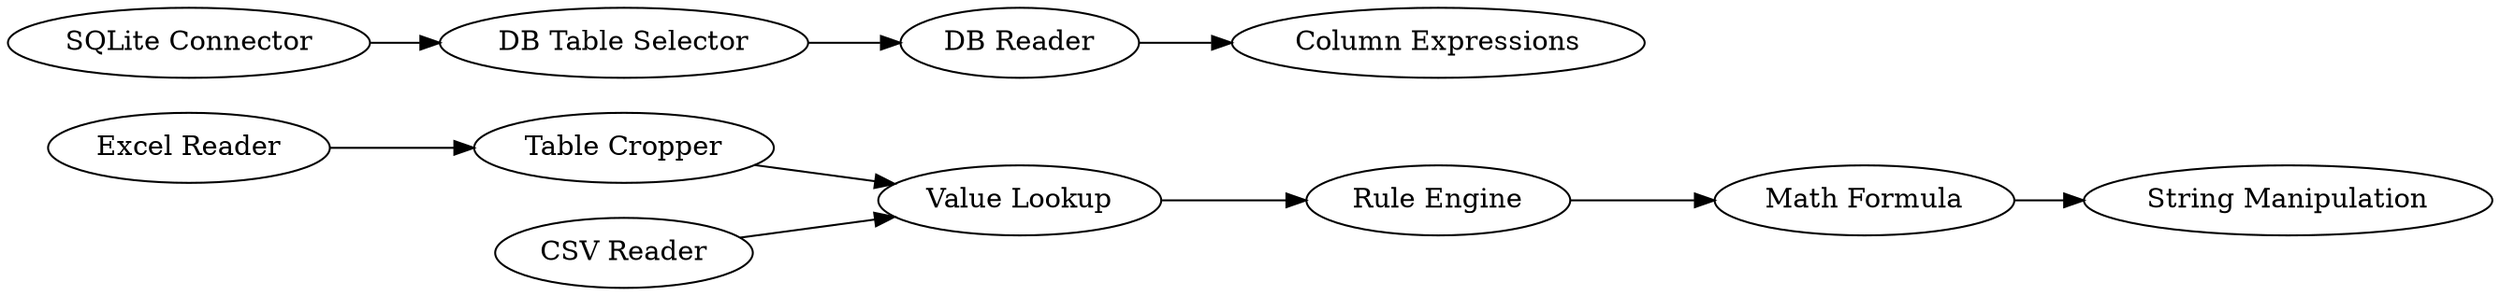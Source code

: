 digraph {
	"8087547832668750711_422" [label="String Manipulation"]
	"8087547832668750711_266" [label="Table Cropper"]
	"8087547832668750711_416" [label="Column Expressions"]
	"8087547832668750711_404" [label="DB Reader"]
	"8087547832668750711_406" [label="SQLite Connector"]
	"8087547832668750711_403" [label="DB Table Selector"]
	"8087547832668750711_426" [label="Excel Reader"]
	"8087547832668750711_272" [label="Rule Engine"]
	"8087547832668750711_427" [label="CSV Reader"]
	"8087547832668750711_271" [label="Value Lookup"]
	"8087547832668750711_421" [label="Math Formula"]
	"8087547832668750711_271" -> "8087547832668750711_272"
	"8087547832668750711_421" -> "8087547832668750711_422"
	"8087547832668750711_404" -> "8087547832668750711_416"
	"8087547832668750711_403" -> "8087547832668750711_404"
	"8087547832668750711_272" -> "8087547832668750711_421"
	"8087547832668750711_427" -> "8087547832668750711_271"
	"8087547832668750711_406" -> "8087547832668750711_403"
	"8087547832668750711_426" -> "8087547832668750711_266"
	"8087547832668750711_266" -> "8087547832668750711_271"
	rankdir=LR
}
